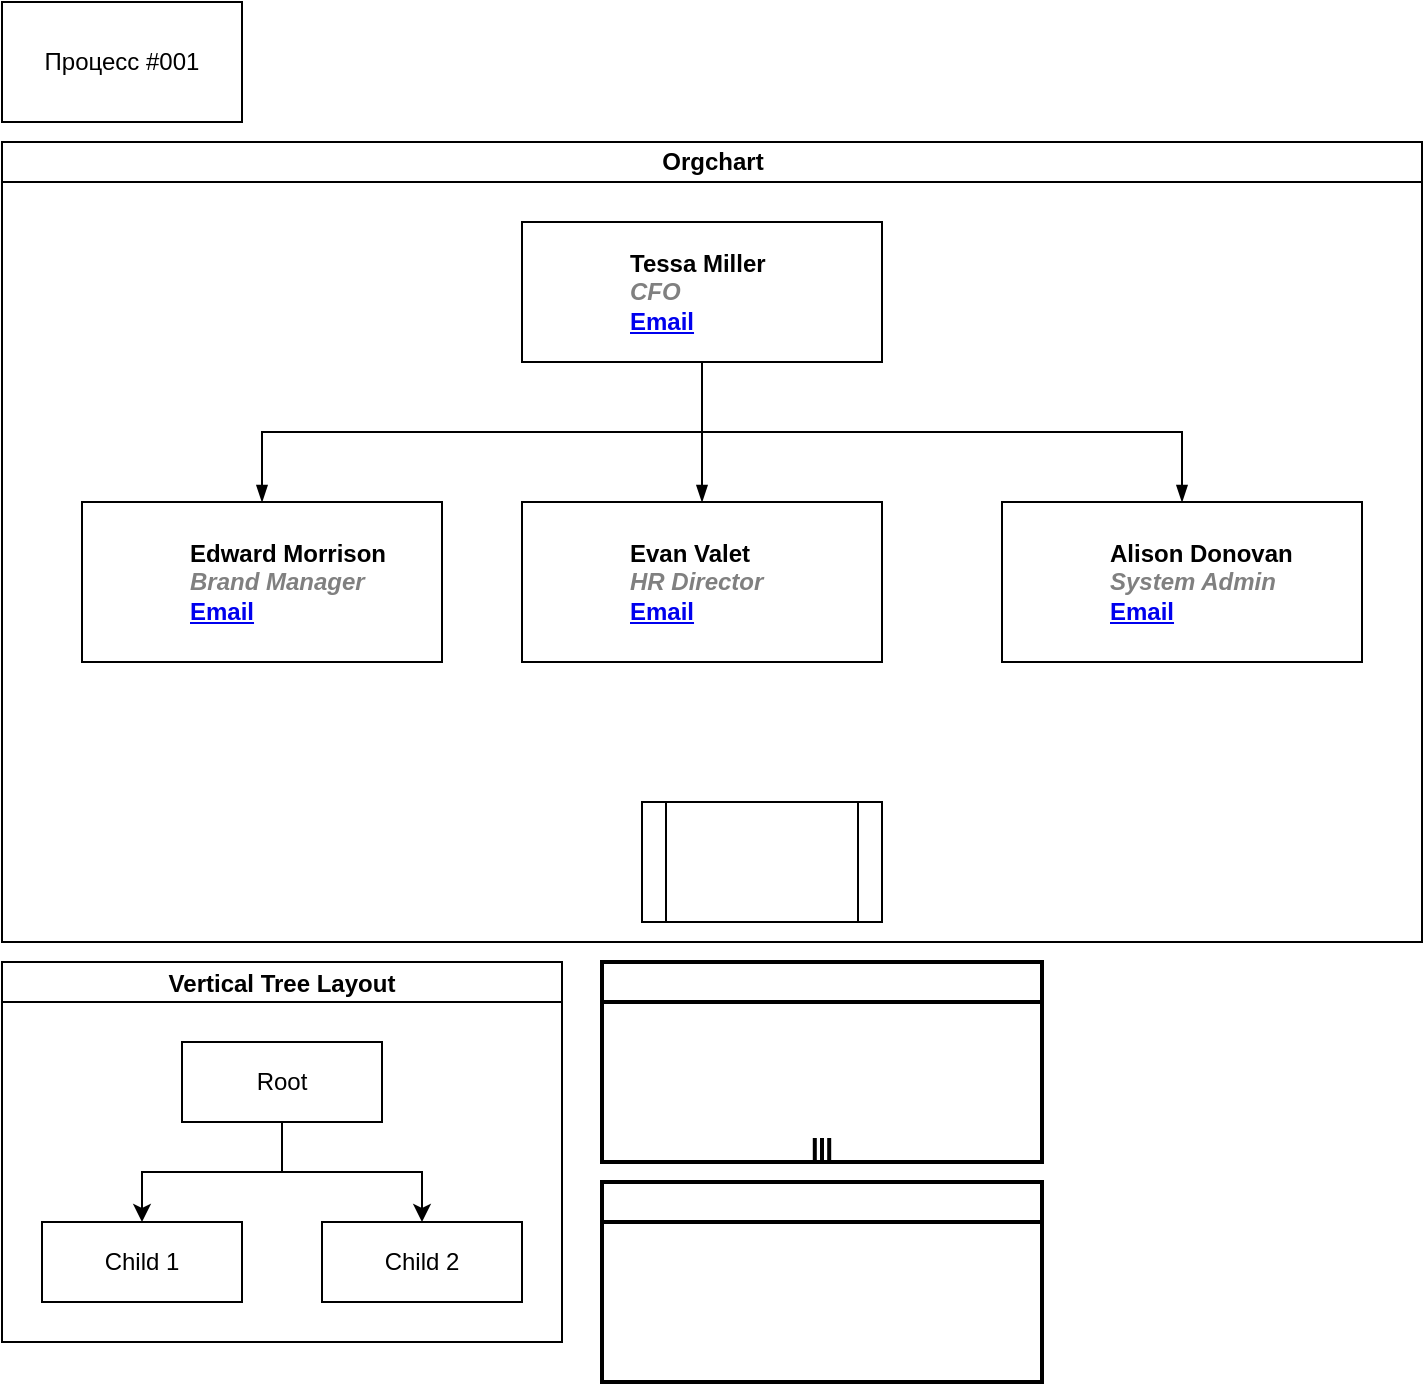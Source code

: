 <mxfile version="15.1.4" type="github" pages="2">
  <diagram id="prtHgNgQTEPvFCAcTncT" name="Page-1">
    <mxGraphModel dx="326" dy="558" grid="1" gridSize="10" guides="1" tooltips="1" connect="1" arrows="1" fold="1" page="1" pageScale="1" pageWidth="827" pageHeight="1169" math="0" shadow="0">
      <root>
        <mxCell id="0" />
        <mxCell id="1" parent="0" />
        <mxCell id="dNxyNK7c78bLwvsdeMH5-11" value="Orgchart" style="swimlane;html=1;startSize=20;horizontal=1;containerType=tree;glass=0;" parent="1" vertex="1">
          <mxGeometry x="40" y="80" width="710" height="400" as="geometry">
            <mxRectangle x="40" y="80" width="80" height="20" as="alternateBounds" />
          </mxGeometry>
        </mxCell>
        <UserObject label="%name%&lt;br&gt;&lt;i style=&quot;color: gray&quot;&gt;%position%&lt;/i&gt;&lt;br&gt;&lt;a href=&quot;mailto:%email%&quot;&gt;Email&lt;/a&gt;" name="Edward Morrison" position="Brand Manager" location="Office 2" email="me@example.com" placeholders="1" link="https://www.draw.io" id="dNxyNK7c78bLwvsdeMH5-14">
          <mxCell style="label;image=https://cdn3.iconfinder.com/data/icons/user-avatars-1/512/users-10-3-128.png;whiteSpace=wrap;html=1;rounded=0;glass=0;treeFolding=1;treeMoving=1;" parent="dNxyNK7c78bLwvsdeMH5-11" vertex="1" collapsed="1">
            <mxGeometry x="40" y="180" width="180" height="80" as="geometry" />
          </mxCell>
        </UserObject>
        <UserObject label="%name%&lt;br&gt;&lt;i style=&quot;color: gray&quot;&gt;%position%&lt;/i&gt;&lt;br&gt;&lt;a href=&quot;mailto:%email%&quot;&gt;Email&lt;/a&gt;" name="Evan Valet" position="HR Director" location="Office 4" email="me@example.com" placeholders="1" link="https://www.draw.io" id="dNxyNK7c78bLwvsdeMH5-16">
          <mxCell style="label;image=https://cdn3.iconfinder.com/data/icons/user-avatars-1/512/users-9-2-128.png;whiteSpace=wrap;html=1;rounded=0;glass=0;treeFolding=1;treeMoving=1;" parent="dNxyNK7c78bLwvsdeMH5-11" vertex="1">
            <mxGeometry x="260" y="180" width="180" height="80" as="geometry" />
          </mxCell>
        </UserObject>
        <UserObject label="%name%&lt;br&gt;&lt;i style=&quot;color: gray&quot;&gt;%position%&lt;/i&gt;&lt;br&gt;&lt;a href=&quot;mailto:%email%&quot;&gt;Email&lt;/a&gt;" name="Alison Donovan" position="System Admin" location="Office 3" email="me@example.com" placeholders="1" link="https://www.draw.io" id="dNxyNK7c78bLwvsdeMH5-18">
          <mxCell style="label;image=https://cdn3.iconfinder.com/data/icons/user-avatars-1/512/users-2-128.png;whiteSpace=wrap;html=1;rounded=0;glass=0;" parent="dNxyNK7c78bLwvsdeMH5-11" vertex="1">
            <mxGeometry x="500" y="180" width="180" height="80" as="geometry" />
          </mxCell>
        </UserObject>
        <UserObject label="%name%&lt;br&gt;&lt;i style=&quot;color: gray&quot;&gt;%position%&lt;/i&gt;&lt;br&gt;&lt;a href=&quot;mailto:%email%&quot;&gt;Email&lt;/a&gt;" name="Tessa Miller" position="CFO" location="Office 1" email="me@example.com" placeholders="1" link="https://www.draw.io" id="dNxyNK7c78bLwvsdeMH5-12">
          <mxCell style="label;image=https://cdn3.iconfinder.com/data/icons/user-avatars-1/512/users-3-128.png;whiteSpace=wrap;html=1;rounded=0;glass=0;treeMoving=1;treeFolding=1;" parent="dNxyNK7c78bLwvsdeMH5-11" vertex="1">
            <mxGeometry x="260" y="40" width="180" height="70" as="geometry" />
          </mxCell>
        </UserObject>
        <mxCell id="dNxyNK7c78bLwvsdeMH5-13" value="" style="endArrow=blockThin;endFill=1;fontSize=11;edgeStyle=elbowEdgeStyle;elbow=vertical;rounded=0;" parent="dNxyNK7c78bLwvsdeMH5-11" source="dNxyNK7c78bLwvsdeMH5-12" target="dNxyNK7c78bLwvsdeMH5-14" edge="1">
          <mxGeometry relative="1" as="geometry" />
        </mxCell>
        <mxCell id="dNxyNK7c78bLwvsdeMH5-15" value="" style="endArrow=blockThin;endFill=1;fontSize=11;edgeStyle=elbowEdgeStyle;elbow=vertical;rounded=0;" parent="dNxyNK7c78bLwvsdeMH5-11" source="dNxyNK7c78bLwvsdeMH5-12" target="dNxyNK7c78bLwvsdeMH5-16" edge="1">
          <mxGeometry relative="1" as="geometry" />
        </mxCell>
        <mxCell id="dNxyNK7c78bLwvsdeMH5-17" value="" style="endArrow=blockThin;endFill=1;fontSize=11;edgeStyle=elbowEdgeStyle;elbow=vertical;rounded=0;" parent="dNxyNK7c78bLwvsdeMH5-11" source="dNxyNK7c78bLwvsdeMH5-12" target="dNxyNK7c78bLwvsdeMH5-18" edge="1">
          <mxGeometry relative="1" as="geometry" />
        </mxCell>
        <mxCell id="K3OFPqu3CEBO0eDE1UmY-1" value="Процесс #001" style="rounded=0;whiteSpace=wrap;html=1;whiteSpace=wrap;html=1;rounded=0;glass=0;treeFolding=1;treeMoving=1;" parent="1" vertex="1" collapsed="1">
          <mxGeometry x="40" y="10" width="120" height="60" as="geometry" />
        </mxCell>
        <mxCell id="K3OFPqu3CEBO0eDE1UmY-3" value="" style="shape=process;whiteSpace=wrap;html=1;backgroundOutline=1;" parent="1" vertex="1">
          <mxGeometry x="360" y="410" width="120" height="60" as="geometry" />
        </mxCell>
        <object label="" placeholders="1" Name="Учет лесов" Holder="Уполномоченный ФОИВ" Comment="Очень важный процесс и другая инфа" id="K3OFPqu3CEBO0eDE1UmY-4">
          <mxCell style="swimlane;html=1;startSize=20;fontStyle=0;collapsible=0;horizontal=1;swimlaneLine=1;strokeWidth=2;swimlaneFillColor=#ffffff;" parent="1" vertex="1">
            <mxGeometry x="340" y="600" width="220" height="100" as="geometry" />
          </mxCell>
        </object>
        <mxCell id="K3OFPqu3CEBO0eDE1UmY-5" value="" style="shape=mxgraph.bpmn.swimlane;html=1;startSize=20;horizontal=1;swimlaneLine=1;collapsible=0;fontStyle=0;strokeWidth=2;swimlaneFillColor=#ffffff;isCollection=1;" parent="1" vertex="1">
          <mxGeometry x="340" y="490" width="220" height="100" as="geometry" />
        </mxCell>
        <mxCell id="K3OFPqu3CEBO0eDE1UmY-7" value="Vertical Tree Layout" style="swimlane;startSize=20;horizontal=1;childLayout=treeLayout;horizontalTree=0;resizable=0;containerType=tree;" parent="1" vertex="1">
          <mxGeometry x="40" y="490" width="280" height="190" as="geometry" />
        </mxCell>
        <mxCell id="K3OFPqu3CEBO0eDE1UmY-8" value="Root" style="whiteSpace=wrap;html=1;" parent="K3OFPqu3CEBO0eDE1UmY-7" vertex="1">
          <mxGeometry x="90" y="40" width="100" height="40" as="geometry" />
        </mxCell>
        <mxCell id="K3OFPqu3CEBO0eDE1UmY-9" value="Child 1" style="whiteSpace=wrap;html=1;" parent="K3OFPqu3CEBO0eDE1UmY-7" vertex="1">
          <mxGeometry x="20" y="130" width="100" height="40" as="geometry" />
        </mxCell>
        <mxCell id="K3OFPqu3CEBO0eDE1UmY-10" value="" style="edgeStyle=elbowEdgeStyle;elbow=vertical;html=1;rounded=0;" parent="K3OFPqu3CEBO0eDE1UmY-7" source="K3OFPqu3CEBO0eDE1UmY-8" target="K3OFPqu3CEBO0eDE1UmY-9" edge="1">
          <mxGeometry relative="1" as="geometry" />
        </mxCell>
        <mxCell id="K3OFPqu3CEBO0eDE1UmY-11" value="Child 2" style="whiteSpace=wrap;html=1;" parent="K3OFPqu3CEBO0eDE1UmY-7" vertex="1">
          <mxGeometry x="160" y="130" width="100" height="40" as="geometry" />
        </mxCell>
        <mxCell id="K3OFPqu3CEBO0eDE1UmY-12" value="" style="edgeStyle=elbowEdgeStyle;elbow=vertical;html=1;rounded=0;" parent="K3OFPqu3CEBO0eDE1UmY-7" source="K3OFPqu3CEBO0eDE1UmY-8" target="K3OFPqu3CEBO0eDE1UmY-11" edge="1">
          <mxGeometry relative="1" as="geometry" />
        </mxCell>
      </root>
    </mxGraphModel>
  </diagram>
  <diagram id="zBIBGeo1kSP1_mOE-Jpk" name="Page-2">
    <mxGraphModel dx="326" dy="558" grid="1" gridSize="10" guides="1" tooltips="1" connect="1" arrows="1" fold="1" page="1" pageScale="1" pageWidth="827" pageHeight="1169" math="0" shadow="0">
      <root>
        <mxCell id="5kS51EfSnreG56XtW669-0" />
        <mxCell id="5kS51EfSnreG56XtW669-1" parent="5kS51EfSnreG56XtW669-0" />
        <mxCell id="5kS51EfSnreG56XtW669-2" value="" style="rounded=1;whiteSpace=wrap;html=1;" vertex="1" parent="5kS51EfSnreG56XtW669-1">
          <mxGeometry x="270" y="200" width="120" height="60" as="geometry" />
        </mxCell>
      </root>
    </mxGraphModel>
  </diagram>
</mxfile>
